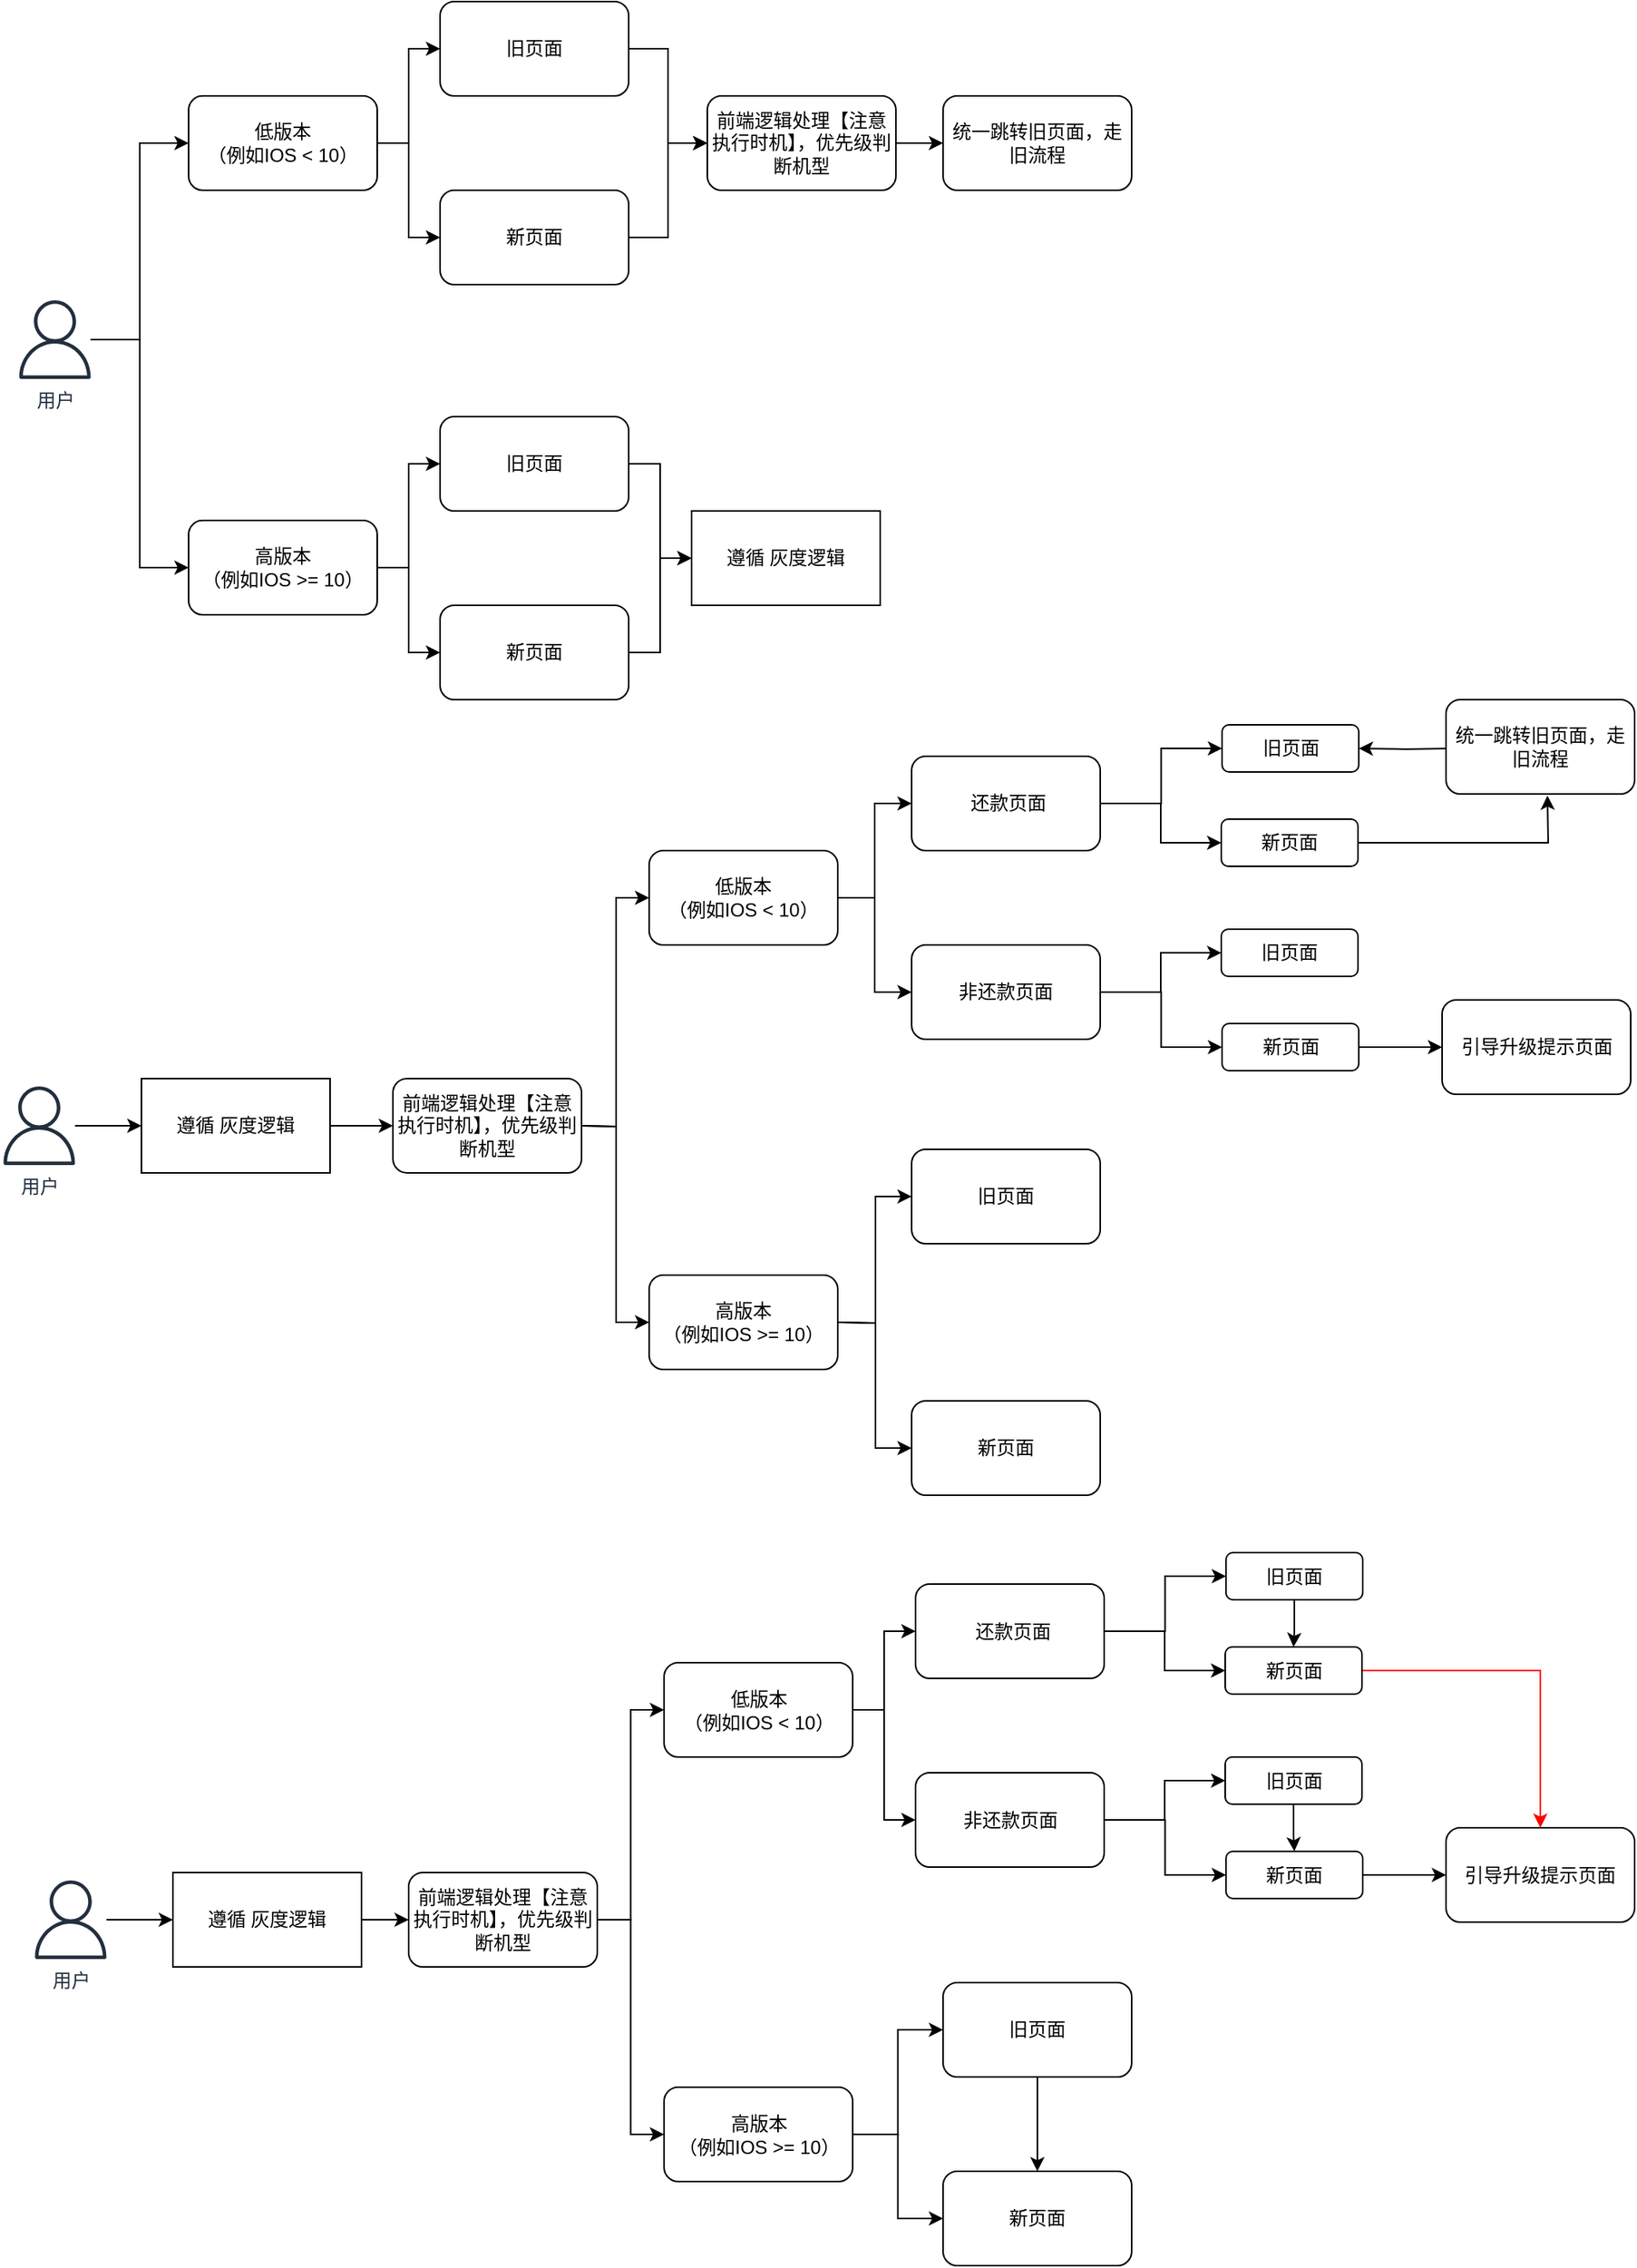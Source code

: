 <mxfile version="21.0.6" type="github">
  <diagram name="第 1 页" id="GjBEDHpOoYwPvvLWHBtA">
    <mxGraphModel dx="1434" dy="1972" grid="1" gridSize="10" guides="1" tooltips="1" connect="1" arrows="1" fold="1" page="1" pageScale="1" pageWidth="827" pageHeight="1169" math="0" shadow="0">
      <root>
        <mxCell id="0" />
        <mxCell id="1" parent="0" />
        <mxCell id="6syj6s5cMVSccxYBOCFn-1" value="用户" style="sketch=0;outlineConnect=0;fontColor=#232F3E;gradientColor=none;fillColor=#232F3D;strokeColor=none;dashed=0;verticalLabelPosition=bottom;verticalAlign=top;align=center;html=1;fontSize=12;fontStyle=0;aspect=fixed;pointerEvents=1;shape=mxgraph.aws4.user;" parent="1" vertex="1">
          <mxGeometry x="90" y="60" width="50" height="50" as="geometry" />
        </mxCell>
        <mxCell id="6syj6s5cMVSccxYBOCFn-6" value="低版本&lt;br&gt;（例如IOS &amp;lt; 10）" style="rounded=1;whiteSpace=wrap;html=1;" parent="1" vertex="1">
          <mxGeometry x="200" y="-70" width="120" height="60" as="geometry" />
        </mxCell>
        <mxCell id="6syj6s5cMVSccxYBOCFn-4" value="" style="edgeStyle=orthogonalEdgeStyle;rounded=0;orthogonalLoop=1;jettySize=auto;html=1;entryX=0;entryY=0.5;entryDx=0;entryDy=0;" parent="1" source="6syj6s5cMVSccxYBOCFn-1" target="6syj6s5cMVSccxYBOCFn-6" edge="1">
          <mxGeometry relative="1" as="geometry">
            <mxPoint x="200" y="159" as="targetPoint" />
          </mxGeometry>
        </mxCell>
        <mxCell id="6syj6s5cMVSccxYBOCFn-8" value="高版本&lt;br&gt;（例如IOS &amp;gt;= 10）" style="rounded=1;whiteSpace=wrap;html=1;" parent="1" vertex="1">
          <mxGeometry x="200" y="200" width="120" height="60" as="geometry" />
        </mxCell>
        <mxCell id="6syj6s5cMVSccxYBOCFn-29" style="edgeStyle=orthogonalEdgeStyle;rounded=0;orthogonalLoop=1;jettySize=auto;html=1;entryX=0;entryY=0.5;entryDx=0;entryDy=0;" parent="1" source="6syj6s5cMVSccxYBOCFn-1" target="6syj6s5cMVSccxYBOCFn-8" edge="1">
          <mxGeometry relative="1" as="geometry" />
        </mxCell>
        <mxCell id="6syj6s5cMVSccxYBOCFn-10" value="前端逻辑处理【注意执行时机】，优先级判断机型" style="rounded=1;whiteSpace=wrap;html=1;" parent="1" vertex="1">
          <mxGeometry x="530" y="-70" width="120" height="60" as="geometry" />
        </mxCell>
        <mxCell id="6syj6s5cMVSccxYBOCFn-12" value="统一跳转旧页面，走旧流程" style="rounded=1;whiteSpace=wrap;html=1;" parent="1" vertex="1">
          <mxGeometry x="680" y="-70" width="120" height="60" as="geometry" />
        </mxCell>
        <mxCell id="6syj6s5cMVSccxYBOCFn-13" value="" style="edgeStyle=orthogonalEdgeStyle;rounded=0;orthogonalLoop=1;jettySize=auto;html=1;" parent="1" source="6syj6s5cMVSccxYBOCFn-10" target="6syj6s5cMVSccxYBOCFn-12" edge="1">
          <mxGeometry relative="1" as="geometry" />
        </mxCell>
        <mxCell id="6syj6s5cMVSccxYBOCFn-14" value="遵循 灰度逻辑" style="rounded=1;whiteSpace=wrap;html=1;arcSize=0;" parent="1" vertex="1">
          <mxGeometry x="520" y="194" width="120" height="60" as="geometry" />
        </mxCell>
        <mxCell id="6syj6s5cMVSccxYBOCFn-34" style="edgeStyle=orthogonalEdgeStyle;rounded=0;orthogonalLoop=1;jettySize=auto;html=1;" parent="1" source="6syj6s5cMVSccxYBOCFn-30" target="6syj6s5cMVSccxYBOCFn-10" edge="1">
          <mxGeometry relative="1" as="geometry" />
        </mxCell>
        <mxCell id="6syj6s5cMVSccxYBOCFn-30" value="旧页面" style="rounded=1;whiteSpace=wrap;html=1;" parent="1" vertex="1">
          <mxGeometry x="360" y="-130" width="120" height="60" as="geometry" />
        </mxCell>
        <mxCell id="6syj6s5cMVSccxYBOCFn-32" style="edgeStyle=orthogonalEdgeStyle;rounded=0;orthogonalLoop=1;jettySize=auto;html=1;entryX=0;entryY=0.5;entryDx=0;entryDy=0;" parent="1" source="6syj6s5cMVSccxYBOCFn-6" target="6syj6s5cMVSccxYBOCFn-30" edge="1">
          <mxGeometry relative="1" as="geometry" />
        </mxCell>
        <mxCell id="6syj6s5cMVSccxYBOCFn-35" style="edgeStyle=orthogonalEdgeStyle;rounded=0;orthogonalLoop=1;jettySize=auto;html=1;entryX=0;entryY=0.5;entryDx=0;entryDy=0;" parent="1" source="6syj6s5cMVSccxYBOCFn-31" target="6syj6s5cMVSccxYBOCFn-10" edge="1">
          <mxGeometry relative="1" as="geometry" />
        </mxCell>
        <mxCell id="6syj6s5cMVSccxYBOCFn-31" value="新页面" style="rounded=1;whiteSpace=wrap;html=1;" parent="1" vertex="1">
          <mxGeometry x="360" y="-10" width="120" height="60" as="geometry" />
        </mxCell>
        <mxCell id="6syj6s5cMVSccxYBOCFn-33" style="edgeStyle=orthogonalEdgeStyle;rounded=0;orthogonalLoop=1;jettySize=auto;html=1;entryX=0;entryY=0.5;entryDx=0;entryDy=0;" parent="1" source="6syj6s5cMVSccxYBOCFn-6" target="6syj6s5cMVSccxYBOCFn-31" edge="1">
          <mxGeometry relative="1" as="geometry" />
        </mxCell>
        <mxCell id="6syj6s5cMVSccxYBOCFn-41" style="edgeStyle=orthogonalEdgeStyle;rounded=0;orthogonalLoop=1;jettySize=auto;html=1;entryX=0;entryY=0.5;entryDx=0;entryDy=0;" parent="1" source="6syj6s5cMVSccxYBOCFn-37" target="6syj6s5cMVSccxYBOCFn-14" edge="1">
          <mxGeometry relative="1" as="geometry" />
        </mxCell>
        <mxCell id="6syj6s5cMVSccxYBOCFn-37" value="旧页面" style="rounded=1;whiteSpace=wrap;html=1;" parent="1" vertex="1">
          <mxGeometry x="360" y="134" width="120" height="60" as="geometry" />
        </mxCell>
        <mxCell id="6syj6s5cMVSccxYBOCFn-39" style="edgeStyle=orthogonalEdgeStyle;rounded=0;orthogonalLoop=1;jettySize=auto;html=1;entryX=0;entryY=0.5;entryDx=0;entryDy=0;" parent="1" source="6syj6s5cMVSccxYBOCFn-8" target="6syj6s5cMVSccxYBOCFn-37" edge="1">
          <mxGeometry relative="1" as="geometry" />
        </mxCell>
        <mxCell id="6syj6s5cMVSccxYBOCFn-42" style="edgeStyle=orthogonalEdgeStyle;rounded=0;orthogonalLoop=1;jettySize=auto;html=1;entryX=0;entryY=0.5;entryDx=0;entryDy=0;" parent="1" source="6syj6s5cMVSccxYBOCFn-38" target="6syj6s5cMVSccxYBOCFn-14" edge="1">
          <mxGeometry relative="1" as="geometry" />
        </mxCell>
        <mxCell id="6syj6s5cMVSccxYBOCFn-38" value="新页面" style="rounded=1;whiteSpace=wrap;html=1;" parent="1" vertex="1">
          <mxGeometry x="360" y="254" width="120" height="60" as="geometry" />
        </mxCell>
        <mxCell id="6syj6s5cMVSccxYBOCFn-40" style="edgeStyle=orthogonalEdgeStyle;rounded=0;orthogonalLoop=1;jettySize=auto;html=1;entryX=0;entryY=0.5;entryDx=0;entryDy=0;" parent="1" source="6syj6s5cMVSccxYBOCFn-8" target="6syj6s5cMVSccxYBOCFn-38" edge="1">
          <mxGeometry relative="1" as="geometry" />
        </mxCell>
        <mxCell id="pVb4FTdFo5NWMPm5l4AI-146" value="" style="group" vertex="1" connectable="0" parent="1">
          <mxGeometry x="100" y="856.5" width="1020" height="453.5" as="geometry" />
        </mxCell>
        <mxCell id="pVb4FTdFo5NWMPm5l4AI-88" value="引导升级提示页面" style="rounded=1;whiteSpace=wrap;html=1;" vertex="1" parent="pVb4FTdFo5NWMPm5l4AI-146">
          <mxGeometry x="900" y="175" width="120" height="60" as="geometry" />
        </mxCell>
        <mxCell id="pVb4FTdFo5NWMPm5l4AI-89" value="旧页面" style="rounded=1;whiteSpace=wrap;html=1;" vertex="1" parent="pVb4FTdFo5NWMPm5l4AI-146">
          <mxGeometry x="760" width="87" height="30" as="geometry" />
        </mxCell>
        <mxCell id="pVb4FTdFo5NWMPm5l4AI-119" style="edgeStyle=orthogonalEdgeStyle;rounded=0;orthogonalLoop=1;jettySize=auto;html=1;strokeColor=#ff0000;" edge="1" parent="pVb4FTdFo5NWMPm5l4AI-146" source="pVb4FTdFo5NWMPm5l4AI-90" target="pVb4FTdFo5NWMPm5l4AI-88">
          <mxGeometry relative="1" as="geometry" />
        </mxCell>
        <mxCell id="pVb4FTdFo5NWMPm5l4AI-90" value="新页面" style="rounded=1;whiteSpace=wrap;html=1;" vertex="1" parent="pVb4FTdFo5NWMPm5l4AI-146">
          <mxGeometry x="759.5" y="60" width="87" height="30" as="geometry" />
        </mxCell>
        <mxCell id="pVb4FTdFo5NWMPm5l4AI-124" style="edgeStyle=orthogonalEdgeStyle;rounded=0;orthogonalLoop=1;jettySize=auto;html=1;entryX=0.5;entryY=0;entryDx=0;entryDy=0;" edge="1" parent="pVb4FTdFo5NWMPm5l4AI-146" source="pVb4FTdFo5NWMPm5l4AI-89" target="pVb4FTdFo5NWMPm5l4AI-90">
          <mxGeometry relative="1" as="geometry" />
        </mxCell>
        <mxCell id="pVb4FTdFo5NWMPm5l4AI-91" value="旧页面" style="rounded=1;whiteSpace=wrap;html=1;" vertex="1" parent="pVb4FTdFo5NWMPm5l4AI-146">
          <mxGeometry x="759.5" y="130" width="87" height="30" as="geometry" />
        </mxCell>
        <mxCell id="pVb4FTdFo5NWMPm5l4AI-92" style="edgeStyle=orthogonalEdgeStyle;rounded=0;orthogonalLoop=1;jettySize=auto;html=1;" edge="1" parent="pVb4FTdFo5NWMPm5l4AI-146" source="pVb4FTdFo5NWMPm5l4AI-93" target="pVb4FTdFo5NWMPm5l4AI-88">
          <mxGeometry relative="1" as="geometry" />
        </mxCell>
        <mxCell id="pVb4FTdFo5NWMPm5l4AI-93" value="新页面" style="rounded=1;whiteSpace=wrap;html=1;" vertex="1" parent="pVb4FTdFo5NWMPm5l4AI-146">
          <mxGeometry x="760" y="190" width="87" height="30" as="geometry" />
        </mxCell>
        <mxCell id="pVb4FTdFo5NWMPm5l4AI-125" style="edgeStyle=orthogonalEdgeStyle;rounded=0;orthogonalLoop=1;jettySize=auto;html=1;entryX=0.5;entryY=0;entryDx=0;entryDy=0;" edge="1" parent="pVb4FTdFo5NWMPm5l4AI-146" source="pVb4FTdFo5NWMPm5l4AI-91" target="pVb4FTdFo5NWMPm5l4AI-93">
          <mxGeometry relative="1" as="geometry" />
        </mxCell>
        <mxCell id="pVb4FTdFo5NWMPm5l4AI-98" value="用户" style="sketch=0;outlineConnect=0;fontColor=#232F3E;gradientColor=none;fillColor=#232F3D;strokeColor=none;dashed=0;verticalLabelPosition=bottom;verticalAlign=top;align=center;html=1;fontSize=12;fontStyle=0;aspect=fixed;pointerEvents=1;shape=mxgraph.aws4.user;" vertex="1" parent="pVb4FTdFo5NWMPm5l4AI-146">
          <mxGeometry y="208.5" width="50" height="50" as="geometry" />
        </mxCell>
        <mxCell id="pVb4FTdFo5NWMPm5l4AI-101" value="低版本&lt;br&gt;（例如IOS &amp;lt; 10）" style="rounded=1;whiteSpace=wrap;html=1;" vertex="1" parent="pVb4FTdFo5NWMPm5l4AI-146">
          <mxGeometry x="402.5" y="70" width="120" height="60" as="geometry" />
        </mxCell>
        <mxCell id="pVb4FTdFo5NWMPm5l4AI-103" value="高版本&lt;br&gt;（例如IOS &amp;gt;= 10）" style="rounded=1;whiteSpace=wrap;html=1;" vertex="1" parent="pVb4FTdFo5NWMPm5l4AI-146">
          <mxGeometry x="402.5" y="340" width="120" height="60" as="geometry" />
        </mxCell>
        <mxCell id="pVb4FTdFo5NWMPm5l4AI-105" value="&amp;nbsp;还款页面" style="rounded=1;whiteSpace=wrap;html=1;" vertex="1" parent="pVb4FTdFo5NWMPm5l4AI-146">
          <mxGeometry x="562.5" y="20" width="120" height="60" as="geometry" />
        </mxCell>
        <mxCell id="pVb4FTdFo5NWMPm5l4AI-115" style="edgeStyle=orthogonalEdgeStyle;rounded=0;orthogonalLoop=1;jettySize=auto;html=1;entryX=0;entryY=0.5;entryDx=0;entryDy=0;" edge="1" parent="pVb4FTdFo5NWMPm5l4AI-146" source="pVb4FTdFo5NWMPm5l4AI-105" target="pVb4FTdFo5NWMPm5l4AI-89">
          <mxGeometry relative="1" as="geometry" />
        </mxCell>
        <mxCell id="pVb4FTdFo5NWMPm5l4AI-116" style="edgeStyle=orthogonalEdgeStyle;rounded=0;orthogonalLoop=1;jettySize=auto;html=1;entryX=0;entryY=0.5;entryDx=0;entryDy=0;" edge="1" parent="pVb4FTdFo5NWMPm5l4AI-146" source="pVb4FTdFo5NWMPm5l4AI-105" target="pVb4FTdFo5NWMPm5l4AI-90">
          <mxGeometry relative="1" as="geometry" />
        </mxCell>
        <mxCell id="pVb4FTdFo5NWMPm5l4AI-106" style="edgeStyle=orthogonalEdgeStyle;rounded=0;orthogonalLoop=1;jettySize=auto;html=1;" edge="1" parent="pVb4FTdFo5NWMPm5l4AI-146" source="pVb4FTdFo5NWMPm5l4AI-101" target="pVb4FTdFo5NWMPm5l4AI-105">
          <mxGeometry relative="1" as="geometry" />
        </mxCell>
        <mxCell id="pVb4FTdFo5NWMPm5l4AI-107" value="非还款页面" style="rounded=1;whiteSpace=wrap;html=1;" vertex="1" parent="pVb4FTdFo5NWMPm5l4AI-146">
          <mxGeometry x="562.5" y="140" width="120" height="60" as="geometry" />
        </mxCell>
        <mxCell id="pVb4FTdFo5NWMPm5l4AI-117" style="edgeStyle=orthogonalEdgeStyle;rounded=0;orthogonalLoop=1;jettySize=auto;html=1;entryX=0;entryY=0.5;entryDx=0;entryDy=0;" edge="1" parent="pVb4FTdFo5NWMPm5l4AI-146" source="pVb4FTdFo5NWMPm5l4AI-107" target="pVb4FTdFo5NWMPm5l4AI-91">
          <mxGeometry relative="1" as="geometry" />
        </mxCell>
        <mxCell id="pVb4FTdFo5NWMPm5l4AI-118" style="edgeStyle=orthogonalEdgeStyle;rounded=0;orthogonalLoop=1;jettySize=auto;html=1;entryX=0;entryY=0.5;entryDx=0;entryDy=0;" edge="1" parent="pVb4FTdFo5NWMPm5l4AI-146" source="pVb4FTdFo5NWMPm5l4AI-107" target="pVb4FTdFo5NWMPm5l4AI-93">
          <mxGeometry relative="1" as="geometry">
            <mxPoint x="679.5" y="-160" as="targetPoint" />
          </mxGeometry>
        </mxCell>
        <mxCell id="pVb4FTdFo5NWMPm5l4AI-108" style="edgeStyle=orthogonalEdgeStyle;rounded=0;orthogonalLoop=1;jettySize=auto;html=1;entryX=0;entryY=0.5;entryDx=0;entryDy=0;" edge="1" parent="pVb4FTdFo5NWMPm5l4AI-146" source="pVb4FTdFo5NWMPm5l4AI-101" target="pVb4FTdFo5NWMPm5l4AI-107">
          <mxGeometry relative="1" as="geometry" />
        </mxCell>
        <mxCell id="pVb4FTdFo5NWMPm5l4AI-111" value="旧页面" style="rounded=1;whiteSpace=wrap;html=1;" vertex="1" parent="pVb4FTdFo5NWMPm5l4AI-146">
          <mxGeometry x="580" y="273.5" width="120" height="60" as="geometry" />
        </mxCell>
        <mxCell id="pVb4FTdFo5NWMPm5l4AI-144" style="edgeStyle=orthogonalEdgeStyle;rounded=0;orthogonalLoop=1;jettySize=auto;html=1;entryX=0;entryY=0.5;entryDx=0;entryDy=0;" edge="1" parent="pVb4FTdFo5NWMPm5l4AI-146" source="pVb4FTdFo5NWMPm5l4AI-103" target="pVb4FTdFo5NWMPm5l4AI-111">
          <mxGeometry relative="1" as="geometry" />
        </mxCell>
        <mxCell id="pVb4FTdFo5NWMPm5l4AI-113" value="新页面" style="rounded=1;whiteSpace=wrap;html=1;" vertex="1" parent="pVb4FTdFo5NWMPm5l4AI-146">
          <mxGeometry x="580" y="393.5" width="120" height="60" as="geometry" />
        </mxCell>
        <mxCell id="pVb4FTdFo5NWMPm5l4AI-143" style="edgeStyle=orthogonalEdgeStyle;rounded=0;orthogonalLoop=1;jettySize=auto;html=1;entryX=0;entryY=0.5;entryDx=0;entryDy=0;" edge="1" parent="pVb4FTdFo5NWMPm5l4AI-146" source="pVb4FTdFo5NWMPm5l4AI-103" target="pVb4FTdFo5NWMPm5l4AI-113">
          <mxGeometry relative="1" as="geometry" />
        </mxCell>
        <mxCell id="pVb4FTdFo5NWMPm5l4AI-137" value="遵循 灰度逻辑" style="rounded=1;whiteSpace=wrap;html=1;arcSize=0;" vertex="1" parent="pVb4FTdFo5NWMPm5l4AI-146">
          <mxGeometry x="90" y="203.5" width="120" height="60" as="geometry" />
        </mxCell>
        <mxCell id="pVb4FTdFo5NWMPm5l4AI-145" style="edgeStyle=orthogonalEdgeStyle;rounded=0;orthogonalLoop=1;jettySize=auto;html=1;" edge="1" parent="pVb4FTdFo5NWMPm5l4AI-146" source="pVb4FTdFo5NWMPm5l4AI-111" target="pVb4FTdFo5NWMPm5l4AI-113">
          <mxGeometry relative="1" as="geometry" />
        </mxCell>
        <mxCell id="pVb4FTdFo5NWMPm5l4AI-141" style="edgeStyle=orthogonalEdgeStyle;rounded=0;orthogonalLoop=1;jettySize=auto;html=1;entryX=0;entryY=0.5;entryDx=0;entryDy=0;" edge="1" parent="pVb4FTdFo5NWMPm5l4AI-146" source="pVb4FTdFo5NWMPm5l4AI-138" target="pVb4FTdFo5NWMPm5l4AI-101">
          <mxGeometry relative="1" as="geometry" />
        </mxCell>
        <mxCell id="pVb4FTdFo5NWMPm5l4AI-142" style="edgeStyle=orthogonalEdgeStyle;rounded=0;orthogonalLoop=1;jettySize=auto;html=1;entryX=0;entryY=0.5;entryDx=0;entryDy=0;" edge="1" parent="pVb4FTdFo5NWMPm5l4AI-146" source="pVb4FTdFo5NWMPm5l4AI-138" target="pVb4FTdFo5NWMPm5l4AI-103">
          <mxGeometry relative="1" as="geometry" />
        </mxCell>
        <mxCell id="pVb4FTdFo5NWMPm5l4AI-138" value="前端逻辑处理【注意执行时机】，优先级判断机型" style="rounded=1;whiteSpace=wrap;html=1;" vertex="1" parent="pVb4FTdFo5NWMPm5l4AI-146">
          <mxGeometry x="240" y="203.5" width="120" height="60" as="geometry" />
        </mxCell>
        <mxCell id="pVb4FTdFo5NWMPm5l4AI-139" style="edgeStyle=orthogonalEdgeStyle;rounded=0;orthogonalLoop=1;jettySize=auto;html=1;entryX=0;entryY=0.5;entryDx=0;entryDy=0;" edge="1" parent="pVb4FTdFo5NWMPm5l4AI-146" source="pVb4FTdFo5NWMPm5l4AI-98" target="pVb4FTdFo5NWMPm5l4AI-137">
          <mxGeometry relative="1" as="geometry" />
        </mxCell>
        <mxCell id="pVb4FTdFo5NWMPm5l4AI-140" style="edgeStyle=orthogonalEdgeStyle;rounded=0;orthogonalLoop=1;jettySize=auto;html=1;entryX=0;entryY=0.5;entryDx=0;entryDy=0;" edge="1" parent="pVb4FTdFo5NWMPm5l4AI-146" source="pVb4FTdFo5NWMPm5l4AI-137" target="pVb4FTdFo5NWMPm5l4AI-138">
          <mxGeometry relative="1" as="geometry" />
        </mxCell>
        <mxCell id="pVb4FTdFo5NWMPm5l4AI-148" value="" style="group" vertex="1" connectable="0" parent="1">
          <mxGeometry x="80" y="314" width="1040" height="506" as="geometry" />
        </mxCell>
        <mxCell id="pVb4FTdFo5NWMPm5l4AI-46" value="旧页面" style="rounded=1;whiteSpace=wrap;html=1;" vertex="1" parent="pVb4FTdFo5NWMPm5l4AI-148">
          <mxGeometry x="777.5" y="16" width="87" height="30" as="geometry" />
        </mxCell>
        <mxCell id="pVb4FTdFo5NWMPm5l4AI-147" value="" style="group" vertex="1" connectable="0" parent="pVb4FTdFo5NWMPm5l4AI-148">
          <mxGeometry width="1040" height="506" as="geometry" />
        </mxCell>
        <mxCell id="6syj6s5cMVSccxYBOCFn-72" value="用户" style="sketch=0;outlineConnect=0;fontColor=#232F3E;gradientColor=none;fillColor=#232F3D;strokeColor=none;dashed=0;verticalLabelPosition=bottom;verticalAlign=top;align=center;html=1;fontSize=12;fontStyle=0;aspect=fixed;pointerEvents=1;shape=mxgraph.aws4.user;" parent="pVb4FTdFo5NWMPm5l4AI-147" vertex="1">
          <mxGeometry y="246" width="50" height="50" as="geometry" />
        </mxCell>
        <mxCell id="pVb4FTdFo5NWMPm5l4AI-1" value="前端逻辑处理【注意执行时机】，优先级判断机型" style="rounded=1;whiteSpace=wrap;html=1;" vertex="1" parent="pVb4FTdFo5NWMPm5l4AI-147">
          <mxGeometry x="250" y="241" width="120" height="60" as="geometry" />
        </mxCell>
        <mxCell id="pVb4FTdFo5NWMPm5l4AI-3" value="低版本&lt;br&gt;（例如IOS &amp;lt; 10）" style="rounded=1;whiteSpace=wrap;html=1;" vertex="1" parent="pVb4FTdFo5NWMPm5l4AI-147">
          <mxGeometry x="413" y="96" width="120" height="60" as="geometry" />
        </mxCell>
        <mxCell id="pVb4FTdFo5NWMPm5l4AI-19" style="edgeStyle=orthogonalEdgeStyle;rounded=0;orthogonalLoop=1;jettySize=auto;html=1;entryX=0;entryY=0.5;entryDx=0;entryDy=0;" edge="1" parent="pVb4FTdFo5NWMPm5l4AI-147" target="pVb4FTdFo5NWMPm5l4AI-3">
          <mxGeometry relative="1" as="geometry">
            <mxPoint x="370" y="271" as="sourcePoint" />
          </mxGeometry>
        </mxCell>
        <mxCell id="pVb4FTdFo5NWMPm5l4AI-4" value="高版本&lt;br&gt;（例如IOS &amp;gt;= 10）" style="rounded=1;whiteSpace=wrap;html=1;" vertex="1" parent="pVb4FTdFo5NWMPm5l4AI-147">
          <mxGeometry x="413" y="366" width="120" height="60" as="geometry" />
        </mxCell>
        <mxCell id="pVb4FTdFo5NWMPm5l4AI-20" style="edgeStyle=orthogonalEdgeStyle;rounded=0;orthogonalLoop=1;jettySize=auto;html=1;entryX=0;entryY=0.5;entryDx=0;entryDy=0;" edge="1" parent="pVb4FTdFo5NWMPm5l4AI-147" target="pVb4FTdFo5NWMPm5l4AI-4">
          <mxGeometry relative="1" as="geometry">
            <mxPoint x="370" y="271" as="sourcePoint" />
          </mxGeometry>
        </mxCell>
        <mxCell id="pVb4FTdFo5NWMPm5l4AI-79" value="旧页面" style="rounded=1;whiteSpace=wrap;html=1;" vertex="1" parent="pVb4FTdFo5NWMPm5l4AI-147">
          <mxGeometry x="580" y="286" width="120" height="60" as="geometry" />
        </mxCell>
        <mxCell id="pVb4FTdFo5NWMPm5l4AI-80" value="新页面" style="rounded=1;whiteSpace=wrap;html=1;" vertex="1" parent="pVb4FTdFo5NWMPm5l4AI-147">
          <mxGeometry x="580" y="446" width="120" height="60" as="geometry" />
        </mxCell>
        <mxCell id="pVb4FTdFo5NWMPm5l4AI-128" style="edgeStyle=orthogonalEdgeStyle;rounded=0;orthogonalLoop=1;jettySize=auto;html=1;entryX=0;entryY=0.5;entryDx=0;entryDy=0;" edge="1" parent="pVb4FTdFo5NWMPm5l4AI-147" target="pVb4FTdFo5NWMPm5l4AI-79">
          <mxGeometry relative="1" as="geometry">
            <mxPoint x="533" y="396" as="sourcePoint" />
          </mxGeometry>
        </mxCell>
        <mxCell id="pVb4FTdFo5NWMPm5l4AI-129" style="edgeStyle=orthogonalEdgeStyle;rounded=0;orthogonalLoop=1;jettySize=auto;html=1;entryX=0;entryY=0.5;entryDx=0;entryDy=0;" edge="1" parent="pVb4FTdFo5NWMPm5l4AI-147" target="pVb4FTdFo5NWMPm5l4AI-80">
          <mxGeometry relative="1" as="geometry">
            <mxPoint x="533" y="396" as="sourcePoint" />
          </mxGeometry>
        </mxCell>
        <mxCell id="pVb4FTdFo5NWMPm5l4AI-45" value="引导升级提示页面" style="rounded=1;whiteSpace=wrap;html=1;" vertex="1" parent="pVb4FTdFo5NWMPm5l4AI-147">
          <mxGeometry x="917.5" y="191" width="120" height="60" as="geometry" />
        </mxCell>
        <mxCell id="pVb4FTdFo5NWMPm5l4AI-48" value="新页面" style="rounded=1;whiteSpace=wrap;html=1;" vertex="1" parent="pVb4FTdFo5NWMPm5l4AI-147">
          <mxGeometry x="777" y="76" width="87" height="30" as="geometry" />
        </mxCell>
        <mxCell id="pVb4FTdFo5NWMPm5l4AI-49" value="旧页面" style="rounded=1;whiteSpace=wrap;html=1;" vertex="1" parent="pVb4FTdFo5NWMPm5l4AI-147">
          <mxGeometry x="777" y="146" width="87" height="30" as="geometry" />
        </mxCell>
        <mxCell id="pVb4FTdFo5NWMPm5l4AI-55" style="edgeStyle=orthogonalEdgeStyle;rounded=0;orthogonalLoop=1;jettySize=auto;html=1;" edge="1" parent="pVb4FTdFo5NWMPm5l4AI-147" source="pVb4FTdFo5NWMPm5l4AI-50" target="pVb4FTdFo5NWMPm5l4AI-45">
          <mxGeometry relative="1" as="geometry" />
        </mxCell>
        <mxCell id="pVb4FTdFo5NWMPm5l4AI-50" value="新页面" style="rounded=1;whiteSpace=wrap;html=1;" vertex="1" parent="pVb4FTdFo5NWMPm5l4AI-147">
          <mxGeometry x="777.5" y="206" width="87" height="30" as="geometry" />
        </mxCell>
        <mxCell id="pVb4FTdFo5NWMPm5l4AI-60" style="edgeStyle=orthogonalEdgeStyle;rounded=0;orthogonalLoop=1;jettySize=auto;html=1;entryX=1;entryY=0.5;entryDx=0;entryDy=0;" edge="1" parent="pVb4FTdFo5NWMPm5l4AI-147" target="pVb4FTdFo5NWMPm5l4AI-46">
          <mxGeometry relative="1" as="geometry">
            <mxPoint x="924.5" y="31" as="sourcePoint" />
          </mxGeometry>
        </mxCell>
        <mxCell id="pVb4FTdFo5NWMPm5l4AI-59" style="edgeStyle=orthogonalEdgeStyle;rounded=0;orthogonalLoop=1;jettySize=auto;html=1;entryX=0.5;entryY=1;entryDx=0;entryDy=0;" edge="1" parent="pVb4FTdFo5NWMPm5l4AI-147" source="pVb4FTdFo5NWMPm5l4AI-48">
          <mxGeometry relative="1" as="geometry">
            <mxPoint x="984.5" y="61" as="targetPoint" />
          </mxGeometry>
        </mxCell>
        <mxCell id="pVb4FTdFo5NWMPm5l4AI-76" style="edgeStyle=orthogonalEdgeStyle;rounded=0;orthogonalLoop=1;jettySize=auto;html=1;entryX=0;entryY=0.5;entryDx=0;entryDy=0;" edge="1" parent="pVb4FTdFo5NWMPm5l4AI-147" source="pVb4FTdFo5NWMPm5l4AI-5" target="pVb4FTdFo5NWMPm5l4AI-48">
          <mxGeometry relative="1" as="geometry" />
        </mxCell>
        <mxCell id="pVb4FTdFo5NWMPm5l4AI-77" style="edgeStyle=orthogonalEdgeStyle;rounded=0;orthogonalLoop=1;jettySize=auto;html=1;entryX=0;entryY=0.5;entryDx=0;entryDy=0;" edge="1" parent="pVb4FTdFo5NWMPm5l4AI-147" source="pVb4FTdFo5NWMPm5l4AI-6" target="pVb4FTdFo5NWMPm5l4AI-49">
          <mxGeometry relative="1" as="geometry" />
        </mxCell>
        <mxCell id="pVb4FTdFo5NWMPm5l4AI-78" style="edgeStyle=orthogonalEdgeStyle;rounded=0;orthogonalLoop=1;jettySize=auto;html=1;entryX=0;entryY=0.5;entryDx=0;entryDy=0;" edge="1" parent="pVb4FTdFo5NWMPm5l4AI-147" source="pVb4FTdFo5NWMPm5l4AI-6" target="pVb4FTdFo5NWMPm5l4AI-50">
          <mxGeometry relative="1" as="geometry">
            <mxPoint x="697" y="-144" as="targetPoint" />
          </mxGeometry>
        </mxCell>
        <mxCell id="pVb4FTdFo5NWMPm5l4AI-5" value="&amp;nbsp;还款页面" style="rounded=1;whiteSpace=wrap;html=1;" vertex="1" parent="pVb4FTdFo5NWMPm5l4AI-147">
          <mxGeometry x="580" y="36" width="120" height="60" as="geometry" />
        </mxCell>
        <mxCell id="pVb4FTdFo5NWMPm5l4AI-135" style="edgeStyle=orthogonalEdgeStyle;rounded=0;orthogonalLoop=1;jettySize=auto;html=1;entryX=0;entryY=0.5;entryDx=0;entryDy=0;" edge="1" parent="pVb4FTdFo5NWMPm5l4AI-147" source="pVb4FTdFo5NWMPm5l4AI-3" target="pVb4FTdFo5NWMPm5l4AI-5">
          <mxGeometry relative="1" as="geometry" />
        </mxCell>
        <mxCell id="pVb4FTdFo5NWMPm5l4AI-6" value="非还款页面" style="rounded=1;whiteSpace=wrap;html=1;" vertex="1" parent="pVb4FTdFo5NWMPm5l4AI-147">
          <mxGeometry x="580" y="156" width="120" height="60" as="geometry" />
        </mxCell>
        <mxCell id="pVb4FTdFo5NWMPm5l4AI-136" style="edgeStyle=orthogonalEdgeStyle;rounded=0;orthogonalLoop=1;jettySize=auto;html=1;" edge="1" parent="pVb4FTdFo5NWMPm5l4AI-147" source="pVb4FTdFo5NWMPm5l4AI-3" target="pVb4FTdFo5NWMPm5l4AI-6">
          <mxGeometry relative="1" as="geometry" />
        </mxCell>
        <mxCell id="pVb4FTdFo5NWMPm5l4AI-58" value="统一跳转旧页面，走旧流程" style="rounded=1;whiteSpace=wrap;html=1;" vertex="1" parent="pVb4FTdFo5NWMPm5l4AI-147">
          <mxGeometry x="920" width="120" height="60" as="geometry" />
        </mxCell>
        <mxCell id="pVb4FTdFo5NWMPm5l4AI-134" style="edgeStyle=orthogonalEdgeStyle;rounded=0;orthogonalLoop=1;jettySize=auto;html=1;" edge="1" parent="pVb4FTdFo5NWMPm5l4AI-147" source="pVb4FTdFo5NWMPm5l4AI-132" target="pVb4FTdFo5NWMPm5l4AI-1">
          <mxGeometry relative="1" as="geometry" />
        </mxCell>
        <mxCell id="pVb4FTdFo5NWMPm5l4AI-132" value="遵循 灰度逻辑" style="rounded=1;whiteSpace=wrap;html=1;arcSize=0;" vertex="1" parent="pVb4FTdFo5NWMPm5l4AI-147">
          <mxGeometry x="90" y="241" width="120" height="60" as="geometry" />
        </mxCell>
        <mxCell id="pVb4FTdFo5NWMPm5l4AI-133" style="edgeStyle=orthogonalEdgeStyle;rounded=0;orthogonalLoop=1;jettySize=auto;html=1;entryX=0;entryY=0.5;entryDx=0;entryDy=0;" edge="1" parent="pVb4FTdFo5NWMPm5l4AI-147" source="6syj6s5cMVSccxYBOCFn-72" target="pVb4FTdFo5NWMPm5l4AI-132">
          <mxGeometry relative="1" as="geometry" />
        </mxCell>
        <mxCell id="pVb4FTdFo5NWMPm5l4AI-75" style="edgeStyle=orthogonalEdgeStyle;rounded=0;orthogonalLoop=1;jettySize=auto;html=1;entryX=0;entryY=0.5;entryDx=0;entryDy=0;" edge="1" parent="pVb4FTdFo5NWMPm5l4AI-148" source="pVb4FTdFo5NWMPm5l4AI-5" target="pVb4FTdFo5NWMPm5l4AI-46">
          <mxGeometry relative="1" as="geometry" />
        </mxCell>
      </root>
    </mxGraphModel>
  </diagram>
</mxfile>
